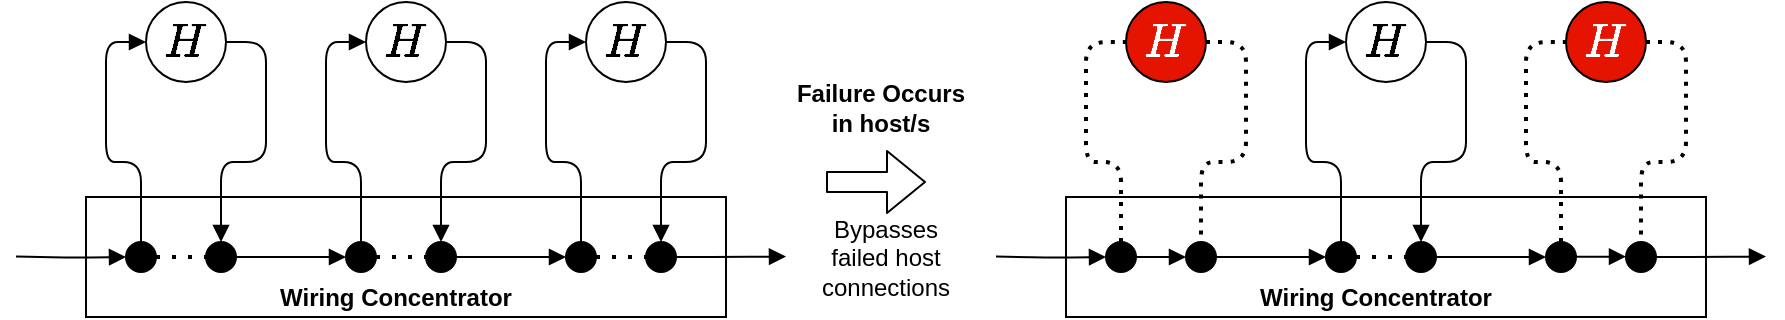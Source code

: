 <mxfile version="13.9.9" type="device"><diagram id="PCvz_uthbqev-KE-ME_G" name="Page-1"><mxGraphModel dx="749" dy="666" grid="1" gridSize="10" guides="1" tooltips="1" connect="1" arrows="1" fold="1" page="1" pageScale="1" pageWidth="850" pageHeight="1100" math="1" shadow="0"><root><mxCell id="0"/><mxCell id="1" parent="0"/><mxCell id="YrXrTbgijGRmcoaOwlMD-10" value="" style="rounded=0;whiteSpace=wrap;html=1;" vertex="1" parent="1"><mxGeometry x="55" y="117.5" width="320" height="60" as="geometry"/></mxCell><mxCell id="YrXrTbgijGRmcoaOwlMD-6" style="edgeStyle=orthogonalEdgeStyle;rounded=1;orthogonalLoop=1;jettySize=auto;html=1;exitX=1;exitY=0.5;exitDx=0;exitDy=0;entryX=0.5;entryY=0;entryDx=0;entryDy=0;endArrow=block;endFill=1;" edge="1" parent="1" source="YrXrTbgijGRmcoaOwlMD-3" target="YrXrTbgijGRmcoaOwlMD-7"><mxGeometry relative="1" as="geometry"><mxPoint x="165" y="140" as="targetPoint"/><Array as="points"><mxPoint x="145" y="40"/><mxPoint x="145" y="100"/><mxPoint x="123" y="100"/></Array></mxGeometry></mxCell><mxCell id="YrXrTbgijGRmcoaOwlMD-3" value="$$H$$" style="ellipse;whiteSpace=wrap;html=1;aspect=fixed;fontSize=20;" vertex="1" parent="1"><mxGeometry x="85" y="20" width="40" height="40" as="geometry"/></mxCell><mxCell id="YrXrTbgijGRmcoaOwlMD-5" style="edgeStyle=orthogonalEdgeStyle;rounded=1;orthogonalLoop=1;jettySize=auto;html=1;exitX=0.5;exitY=0;exitDx=0;exitDy=0;entryX=0;entryY=0.5;entryDx=0;entryDy=0;endArrow=block;endFill=1;" edge="1" parent="1" source="YrXrTbgijGRmcoaOwlMD-4" target="YrXrTbgijGRmcoaOwlMD-3"><mxGeometry relative="1" as="geometry"/></mxCell><mxCell id="YrXrTbgijGRmcoaOwlMD-4" value="" style="ellipse;whiteSpace=wrap;html=1;aspect=fixed;fontSize=20;fillColor=#000000;" vertex="1" parent="1"><mxGeometry x="75" y="140" width="15" height="15" as="geometry"/></mxCell><mxCell id="YrXrTbgijGRmcoaOwlMD-24" style="edgeStyle=orthogonalEdgeStyle;rounded=1;orthogonalLoop=1;jettySize=auto;html=1;exitX=1;exitY=0.5;exitDx=0;exitDy=0;entryX=0;entryY=0.5;entryDx=0;entryDy=0;endArrow=block;endFill=1;" edge="1" parent="1" source="YrXrTbgijGRmcoaOwlMD-7" target="YrXrTbgijGRmcoaOwlMD-15"><mxGeometry relative="1" as="geometry"/></mxCell><mxCell id="YrXrTbgijGRmcoaOwlMD-7" value="" style="ellipse;whiteSpace=wrap;html=1;aspect=fixed;fontSize=20;fillColor=#000000;" vertex="1" parent="1"><mxGeometry x="115" y="140" width="15" height="15" as="geometry"/></mxCell><mxCell id="YrXrTbgijGRmcoaOwlMD-11" value="" style="endArrow=none;dashed=1;html=1;dashPattern=1 3;strokeWidth=2;exitX=1;exitY=0.5;exitDx=0;exitDy=0;entryX=0;entryY=0.5;entryDx=0;entryDy=0;" edge="1" parent="1" source="YrXrTbgijGRmcoaOwlMD-4" target="YrXrTbgijGRmcoaOwlMD-7"><mxGeometry width="50" height="50" relative="1" as="geometry"><mxPoint x="105" y="180" as="sourcePoint"/><mxPoint x="155" y="130" as="targetPoint"/></mxGeometry></mxCell><mxCell id="YrXrTbgijGRmcoaOwlMD-12" style="edgeStyle=orthogonalEdgeStyle;rounded=1;orthogonalLoop=1;jettySize=auto;html=1;exitX=1;exitY=0.5;exitDx=0;exitDy=0;entryX=0.5;entryY=0;entryDx=0;entryDy=0;endArrow=block;endFill=1;" edge="1" parent="1" source="YrXrTbgijGRmcoaOwlMD-13" target="YrXrTbgijGRmcoaOwlMD-16"><mxGeometry relative="1" as="geometry"><mxPoint x="275" y="140" as="targetPoint"/><Array as="points"><mxPoint x="255" y="40"/><mxPoint x="255" y="100"/><mxPoint x="233" y="100"/></Array></mxGeometry></mxCell><mxCell id="YrXrTbgijGRmcoaOwlMD-13" value="$$H$$" style="ellipse;whiteSpace=wrap;html=1;aspect=fixed;fontSize=20;" vertex="1" parent="1"><mxGeometry x="195" y="20" width="40" height="40" as="geometry"/></mxCell><mxCell id="YrXrTbgijGRmcoaOwlMD-14" style="edgeStyle=orthogonalEdgeStyle;rounded=1;orthogonalLoop=1;jettySize=auto;html=1;exitX=0.5;exitY=0;exitDx=0;exitDy=0;entryX=0;entryY=0.5;entryDx=0;entryDy=0;endArrow=block;endFill=1;" edge="1" parent="1" source="YrXrTbgijGRmcoaOwlMD-15" target="YrXrTbgijGRmcoaOwlMD-13"><mxGeometry relative="1" as="geometry"/></mxCell><mxCell id="YrXrTbgijGRmcoaOwlMD-15" value="" style="ellipse;whiteSpace=wrap;html=1;aspect=fixed;fontSize=20;fillColor=#000000;" vertex="1" parent="1"><mxGeometry x="185" y="140" width="15" height="15" as="geometry"/></mxCell><mxCell id="YrXrTbgijGRmcoaOwlMD-25" style="edgeStyle=orthogonalEdgeStyle;rounded=1;orthogonalLoop=1;jettySize=auto;html=1;exitX=1;exitY=0.5;exitDx=0;exitDy=0;entryX=0;entryY=0.5;entryDx=0;entryDy=0;endArrow=block;endFill=1;" edge="1" parent="1" source="YrXrTbgijGRmcoaOwlMD-16" target="YrXrTbgijGRmcoaOwlMD-21"><mxGeometry relative="1" as="geometry"/></mxCell><mxCell id="YrXrTbgijGRmcoaOwlMD-16" value="" style="ellipse;whiteSpace=wrap;html=1;aspect=fixed;fontSize=20;fillColor=#000000;" vertex="1" parent="1"><mxGeometry x="225" y="140" width="15" height="15" as="geometry"/></mxCell><mxCell id="YrXrTbgijGRmcoaOwlMD-17" value="" style="endArrow=none;dashed=1;html=1;dashPattern=1 3;strokeWidth=2;exitX=1;exitY=0.5;exitDx=0;exitDy=0;entryX=0;entryY=0.5;entryDx=0;entryDy=0;" edge="1" parent="1" source="YrXrTbgijGRmcoaOwlMD-15" target="YrXrTbgijGRmcoaOwlMD-16"><mxGeometry width="50" height="50" relative="1" as="geometry"><mxPoint x="215" y="180" as="sourcePoint"/><mxPoint x="265" y="130" as="targetPoint"/></mxGeometry></mxCell><mxCell id="YrXrTbgijGRmcoaOwlMD-18" style="edgeStyle=orthogonalEdgeStyle;rounded=1;orthogonalLoop=1;jettySize=auto;html=1;exitX=1;exitY=0.5;exitDx=0;exitDy=0;entryX=0.5;entryY=0;entryDx=0;entryDy=0;endArrow=block;endFill=1;" edge="1" parent="1" source="YrXrTbgijGRmcoaOwlMD-19" target="YrXrTbgijGRmcoaOwlMD-22"><mxGeometry relative="1" as="geometry"><mxPoint x="385" y="140" as="targetPoint"/><Array as="points"><mxPoint x="365" y="40"/><mxPoint x="365" y="100"/><mxPoint x="343" y="100"/></Array></mxGeometry></mxCell><mxCell id="YrXrTbgijGRmcoaOwlMD-19" value="$$H$$" style="ellipse;whiteSpace=wrap;html=1;aspect=fixed;fontSize=20;" vertex="1" parent="1"><mxGeometry x="305" y="20" width="40" height="40" as="geometry"/></mxCell><mxCell id="YrXrTbgijGRmcoaOwlMD-20" style="edgeStyle=orthogonalEdgeStyle;rounded=1;orthogonalLoop=1;jettySize=auto;html=1;exitX=0.5;exitY=0;exitDx=0;exitDy=0;entryX=0;entryY=0.5;entryDx=0;entryDy=0;endArrow=block;endFill=1;" edge="1" parent="1" source="YrXrTbgijGRmcoaOwlMD-21" target="YrXrTbgijGRmcoaOwlMD-19"><mxGeometry relative="1" as="geometry"/></mxCell><mxCell id="YrXrTbgijGRmcoaOwlMD-21" value="" style="ellipse;whiteSpace=wrap;html=1;aspect=fixed;fontSize=20;fillColor=#000000;" vertex="1" parent="1"><mxGeometry x="295" y="140" width="15" height="15" as="geometry"/></mxCell><mxCell id="YrXrTbgijGRmcoaOwlMD-22" value="" style="ellipse;whiteSpace=wrap;html=1;aspect=fixed;fontSize=20;fillColor=#000000;" vertex="1" parent="1"><mxGeometry x="335" y="140" width="15" height="15" as="geometry"/></mxCell><mxCell id="YrXrTbgijGRmcoaOwlMD-23" value="" style="endArrow=none;dashed=1;html=1;dashPattern=1 3;strokeWidth=2;exitX=1;exitY=0.5;exitDx=0;exitDy=0;entryX=0;entryY=0.5;entryDx=0;entryDy=0;" edge="1" parent="1" source="YrXrTbgijGRmcoaOwlMD-21" target="YrXrTbgijGRmcoaOwlMD-22"><mxGeometry width="50" height="50" relative="1" as="geometry"><mxPoint x="325" y="180" as="sourcePoint"/><mxPoint x="375" y="130" as="targetPoint"/></mxGeometry></mxCell><mxCell id="YrXrTbgijGRmcoaOwlMD-32" style="edgeStyle=orthogonalEdgeStyle;rounded=1;orthogonalLoop=1;jettySize=auto;html=1;exitX=1;exitY=0.5;exitDx=0;exitDy=0;entryX=0;entryY=0.5;entryDx=0;entryDy=0;endArrow=block;endFill=1;" edge="1" parent="1" target="YrXrTbgijGRmcoaOwlMD-4"><mxGeometry relative="1" as="geometry"><mxPoint x="20" y="147.26" as="sourcePoint"/><mxPoint x="75.0" y="147.26" as="targetPoint"/></mxGeometry></mxCell><mxCell id="YrXrTbgijGRmcoaOwlMD-33" style="edgeStyle=orthogonalEdgeStyle;rounded=1;orthogonalLoop=1;jettySize=auto;html=1;exitX=1;exitY=0.5;exitDx=0;exitDy=0;entryX=0;entryY=0.5;entryDx=0;entryDy=0;endArrow=block;endFill=1;" edge="1" parent="1" source="YrXrTbgijGRmcoaOwlMD-22"><mxGeometry relative="1" as="geometry"><mxPoint x="350" y="147.26" as="sourcePoint"/><mxPoint x="405.0" y="147.26" as="targetPoint"/></mxGeometry></mxCell><mxCell id="YrXrTbgijGRmcoaOwlMD-34" value="Wiring Concentrator" style="text;html=1;strokeColor=none;fillColor=none;align=center;verticalAlign=middle;whiteSpace=wrap;rounded=0;fontStyle=1" vertex="1" parent="1"><mxGeometry x="110" y="157.5" width="200" height="20" as="geometry"/></mxCell><mxCell id="YrXrTbgijGRmcoaOwlMD-35" value="" style="rounded=0;whiteSpace=wrap;html=1;" vertex="1" parent="1"><mxGeometry x="545" y="117.5" width="320" height="60" as="geometry"/></mxCell><mxCell id="YrXrTbgijGRmcoaOwlMD-36" style="edgeStyle=orthogonalEdgeStyle;rounded=1;orthogonalLoop=1;jettySize=auto;html=1;exitX=1;exitY=0.5;exitDx=0;exitDy=0;entryX=0.5;entryY=0;entryDx=0;entryDy=0;endArrow=none;endFill=0;dashed=1;dashPattern=1 2;strokeWidth=2;" edge="1" parent="1" source="YrXrTbgijGRmcoaOwlMD-37" target="YrXrTbgijGRmcoaOwlMD-41"><mxGeometry relative="1" as="geometry"><mxPoint x="655" y="140" as="targetPoint"/><Array as="points"><mxPoint x="635" y="40"/><mxPoint x="635" y="100"/><mxPoint x="613" y="100"/></Array></mxGeometry></mxCell><mxCell id="YrXrTbgijGRmcoaOwlMD-37" value="$$H$$" style="ellipse;whiteSpace=wrap;html=1;aspect=fixed;fontSize=20;fillColor=#e51400;fontColor=#ffffff;" vertex="1" parent="1"><mxGeometry x="575" y="20" width="40" height="40" as="geometry"/></mxCell><mxCell id="YrXrTbgijGRmcoaOwlMD-38" style="edgeStyle=orthogonalEdgeStyle;rounded=1;orthogonalLoop=1;jettySize=auto;html=1;exitX=0.5;exitY=0;exitDx=0;exitDy=0;entryX=0;entryY=0.5;entryDx=0;entryDy=0;endArrow=none;endFill=0;dashed=1;dashPattern=1 2;strokeWidth=2;" edge="1" parent="1" source="YrXrTbgijGRmcoaOwlMD-39" target="YrXrTbgijGRmcoaOwlMD-37"><mxGeometry relative="1" as="geometry"/></mxCell><mxCell id="YrXrTbgijGRmcoaOwlMD-39" value="" style="ellipse;whiteSpace=wrap;html=1;aspect=fixed;fontSize=20;fillColor=#000000;" vertex="1" parent="1"><mxGeometry x="565" y="140" width="15" height="15" as="geometry"/></mxCell><mxCell id="YrXrTbgijGRmcoaOwlMD-40" style="edgeStyle=orthogonalEdgeStyle;rounded=1;orthogonalLoop=1;jettySize=auto;html=1;exitX=1;exitY=0.5;exitDx=0;exitDy=0;entryX=0;entryY=0.5;entryDx=0;entryDy=0;endArrow=block;endFill=1;" edge="1" parent="1" source="YrXrTbgijGRmcoaOwlMD-41" target="YrXrTbgijGRmcoaOwlMD-46"><mxGeometry relative="1" as="geometry"/></mxCell><mxCell id="YrXrTbgijGRmcoaOwlMD-41" value="" style="ellipse;whiteSpace=wrap;html=1;aspect=fixed;fontSize=20;fillColor=#000000;" vertex="1" parent="1"><mxGeometry x="605" y="140" width="15" height="15" as="geometry"/></mxCell><mxCell id="YrXrTbgijGRmcoaOwlMD-43" style="edgeStyle=orthogonalEdgeStyle;rounded=1;orthogonalLoop=1;jettySize=auto;html=1;exitX=1;exitY=0.5;exitDx=0;exitDy=0;entryX=0.5;entryY=0;entryDx=0;entryDy=0;endArrow=block;endFill=1;" edge="1" parent="1" source="YrXrTbgijGRmcoaOwlMD-44" target="YrXrTbgijGRmcoaOwlMD-48"><mxGeometry relative="1" as="geometry"><mxPoint x="765" y="140" as="targetPoint"/><Array as="points"><mxPoint x="745" y="40"/><mxPoint x="745" y="100"/><mxPoint x="723" y="100"/></Array></mxGeometry></mxCell><mxCell id="YrXrTbgijGRmcoaOwlMD-44" value="$$H$$" style="ellipse;whiteSpace=wrap;html=1;aspect=fixed;fontSize=20;" vertex="1" parent="1"><mxGeometry x="685" y="20" width="40" height="40" as="geometry"/></mxCell><mxCell id="YrXrTbgijGRmcoaOwlMD-45" style="edgeStyle=orthogonalEdgeStyle;rounded=1;orthogonalLoop=1;jettySize=auto;html=1;exitX=0.5;exitY=0;exitDx=0;exitDy=0;entryX=0;entryY=0.5;entryDx=0;entryDy=0;endArrow=block;endFill=1;" edge="1" parent="1" source="YrXrTbgijGRmcoaOwlMD-46" target="YrXrTbgijGRmcoaOwlMD-44"><mxGeometry relative="1" as="geometry"/></mxCell><mxCell id="YrXrTbgijGRmcoaOwlMD-46" value="" style="ellipse;whiteSpace=wrap;html=1;aspect=fixed;fontSize=20;fillColor=#000000;" vertex="1" parent="1"><mxGeometry x="675" y="140" width="15" height="15" as="geometry"/></mxCell><mxCell id="YrXrTbgijGRmcoaOwlMD-47" style="edgeStyle=orthogonalEdgeStyle;rounded=1;orthogonalLoop=1;jettySize=auto;html=1;exitX=1;exitY=0.5;exitDx=0;exitDy=0;entryX=0;entryY=0.5;entryDx=0;entryDy=0;endArrow=block;endFill=1;" edge="1" parent="1" source="YrXrTbgijGRmcoaOwlMD-48" target="YrXrTbgijGRmcoaOwlMD-53"><mxGeometry relative="1" as="geometry"/></mxCell><mxCell id="YrXrTbgijGRmcoaOwlMD-48" value="" style="ellipse;whiteSpace=wrap;html=1;aspect=fixed;fontSize=20;fillColor=#000000;" vertex="1" parent="1"><mxGeometry x="715" y="140" width="15" height="15" as="geometry"/></mxCell><mxCell id="YrXrTbgijGRmcoaOwlMD-49" value="" style="endArrow=none;dashed=1;html=1;dashPattern=1 3;strokeWidth=2;exitX=1;exitY=0.5;exitDx=0;exitDy=0;entryX=0;entryY=0.5;entryDx=0;entryDy=0;" edge="1" parent="1" source="YrXrTbgijGRmcoaOwlMD-46" target="YrXrTbgijGRmcoaOwlMD-48"><mxGeometry width="50" height="50" relative="1" as="geometry"><mxPoint x="705" y="180" as="sourcePoint"/><mxPoint x="755" y="130" as="targetPoint"/></mxGeometry></mxCell><mxCell id="YrXrTbgijGRmcoaOwlMD-50" style="edgeStyle=orthogonalEdgeStyle;rounded=1;orthogonalLoop=1;jettySize=auto;html=1;exitX=1;exitY=0.5;exitDx=0;exitDy=0;entryX=0.5;entryY=0;entryDx=0;entryDy=0;endArrow=none;endFill=0;dashed=1;dashPattern=1 2;strokeWidth=2;" edge="1" parent="1" source="YrXrTbgijGRmcoaOwlMD-51" target="YrXrTbgijGRmcoaOwlMD-54"><mxGeometry relative="1" as="geometry"><mxPoint x="875" y="140" as="targetPoint"/><Array as="points"><mxPoint x="855" y="40"/><mxPoint x="855" y="100"/><mxPoint x="833" y="100"/></Array></mxGeometry></mxCell><mxCell id="YrXrTbgijGRmcoaOwlMD-51" value="$$H$$" style="ellipse;whiteSpace=wrap;html=1;aspect=fixed;fontSize=20;fillColor=#e51400;fontColor=#ffffff;" vertex="1" parent="1"><mxGeometry x="795" y="20" width="40" height="40" as="geometry"/></mxCell><mxCell id="YrXrTbgijGRmcoaOwlMD-52" style="edgeStyle=orthogonalEdgeStyle;rounded=1;orthogonalLoop=1;jettySize=auto;html=1;exitX=0.5;exitY=0;exitDx=0;exitDy=0;entryX=0;entryY=0.5;entryDx=0;entryDy=0;endArrow=none;endFill=0;dashed=1;dashPattern=1 2;strokeWidth=2;" edge="1" parent="1" source="YrXrTbgijGRmcoaOwlMD-53" target="YrXrTbgijGRmcoaOwlMD-51"><mxGeometry relative="1" as="geometry"/></mxCell><mxCell id="YrXrTbgijGRmcoaOwlMD-53" value="" style="ellipse;whiteSpace=wrap;html=1;aspect=fixed;fontSize=20;fillColor=#000000;" vertex="1" parent="1"><mxGeometry x="785" y="140" width="15" height="15" as="geometry"/></mxCell><mxCell id="YrXrTbgijGRmcoaOwlMD-54" value="" style="ellipse;whiteSpace=wrap;html=1;aspect=fixed;fontSize=20;fillColor=#000000;" vertex="1" parent="1"><mxGeometry x="825" y="140" width="15" height="15" as="geometry"/></mxCell><mxCell id="YrXrTbgijGRmcoaOwlMD-56" style="edgeStyle=orthogonalEdgeStyle;rounded=1;orthogonalLoop=1;jettySize=auto;html=1;exitX=1;exitY=0.5;exitDx=0;exitDy=0;entryX=0;entryY=0.5;entryDx=0;entryDy=0;endArrow=block;endFill=1;" edge="1" parent="1" target="YrXrTbgijGRmcoaOwlMD-39"><mxGeometry relative="1" as="geometry"><mxPoint x="510" y="147.26" as="sourcePoint"/><mxPoint x="565.0" y="147.26" as="targetPoint"/></mxGeometry></mxCell><mxCell id="YrXrTbgijGRmcoaOwlMD-57" style="edgeStyle=orthogonalEdgeStyle;rounded=1;orthogonalLoop=1;jettySize=auto;html=1;exitX=1;exitY=0.5;exitDx=0;exitDy=0;entryX=0;entryY=0.5;entryDx=0;entryDy=0;endArrow=block;endFill=1;" edge="1" parent="1" source="YrXrTbgijGRmcoaOwlMD-54"><mxGeometry relative="1" as="geometry"><mxPoint x="840" y="147.26" as="sourcePoint"/><mxPoint x="895.0" y="147.26" as="targetPoint"/></mxGeometry></mxCell><mxCell id="YrXrTbgijGRmcoaOwlMD-58" value="Wiring Concentrator" style="text;html=1;strokeColor=none;fillColor=none;align=center;verticalAlign=middle;whiteSpace=wrap;rounded=0;fontStyle=1" vertex="1" parent="1"><mxGeometry x="600" y="157.5" width="200" height="20" as="geometry"/></mxCell><mxCell id="YrXrTbgijGRmcoaOwlMD-60" style="edgeStyle=orthogonalEdgeStyle;rounded=1;orthogonalLoop=1;jettySize=auto;html=1;exitX=1;exitY=0.5;exitDx=0;exitDy=0;entryX=0;entryY=0.5;entryDx=0;entryDy=0;endArrow=block;endFill=1;" edge="1" parent="1" source="YrXrTbgijGRmcoaOwlMD-39" target="YrXrTbgijGRmcoaOwlMD-41"><mxGeometry relative="1" as="geometry"><mxPoint x="520" y="157.26" as="sourcePoint"/><mxPoint x="575" y="157.5" as="targetPoint"/></mxGeometry></mxCell><mxCell id="YrXrTbgijGRmcoaOwlMD-61" style="edgeStyle=orthogonalEdgeStyle;rounded=1;orthogonalLoop=1;jettySize=auto;html=1;exitX=1;exitY=0.5;exitDx=0;exitDy=0;entryX=0;entryY=0.5;entryDx=0;entryDy=0;endArrow=block;endFill=1;" edge="1" parent="1"><mxGeometry relative="1" as="geometry"><mxPoint x="800" y="147.33" as="sourcePoint"/><mxPoint x="825" y="147.33" as="targetPoint"/></mxGeometry></mxCell><mxCell id="YrXrTbgijGRmcoaOwlMD-62" value="" style="shape=flexArrow;endArrow=classic;html=1;strokeWidth=1;" edge="1" parent="1"><mxGeometry width="50" height="50" relative="1" as="geometry"><mxPoint x="425" y="110" as="sourcePoint"/><mxPoint x="475" y="110" as="targetPoint"/></mxGeometry></mxCell><mxCell id="YrXrTbgijGRmcoaOwlMD-63" value="Failure Occurs &lt;br&gt;in host/s" style="text;html=1;strokeColor=none;fillColor=none;align=center;verticalAlign=middle;whiteSpace=wrap;rounded=0;fontStyle=1" vertex="1" parent="1"><mxGeometry x="400" y="62.5" width="105" height="20" as="geometry"/></mxCell><mxCell id="YrXrTbgijGRmcoaOwlMD-64" value="Bypasses failed host connections" style="text;html=1;strokeColor=none;fillColor=none;align=center;verticalAlign=middle;whiteSpace=wrap;rounded=0;fontStyle=0" vertex="1" parent="1"><mxGeometry x="420" y="137.5" width="70" height="20" as="geometry"/></mxCell></root></mxGraphModel></diagram></mxfile>